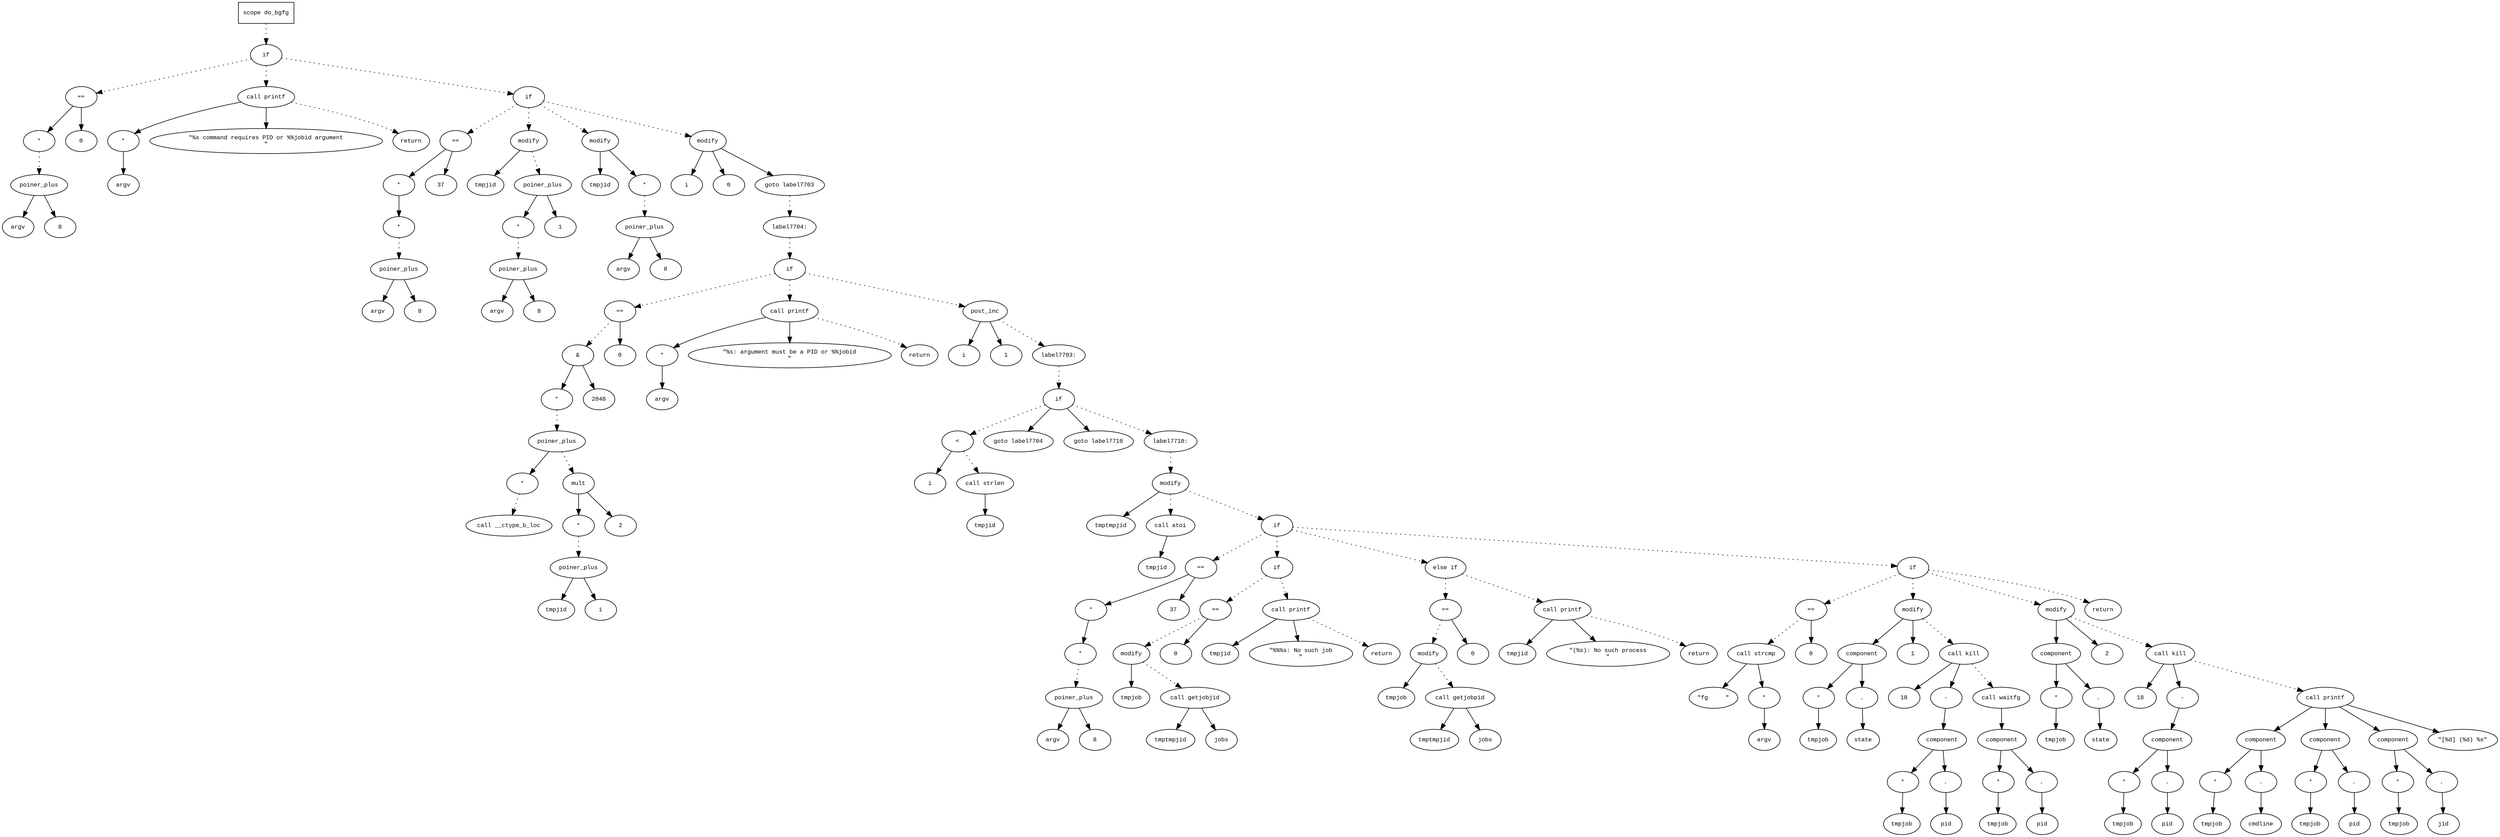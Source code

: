 digraph AST {
  graph [fontname="Times New Roman",fontsize=10];
  node  [fontname="Courier New",fontsize=10];
  edge  [fontname="Times New Roman",fontsize=10];

  node1 [label="scope do_bgfg",shape=box];
  node2 [label="if",shape=ellipse];
  node1 -> node2 [style=dotted];
  node3 [label="==",shape=ellipse];
  node4 [label="*",shape=ellipse];
  node5 [label="poiner_plus",shape=ellipse];
  node6 [label="argv",shape=ellipse];
  node5 -> node6;
  node7 [label="8",shape=ellipse];
  node5 -> node7;
  node4 -> node5 [style=dotted];
  node3 -> node4;
  node8 [label="0",shape=ellipse];
  node3 -> node8;
  node2 -> node3 [style=dotted];
  node9 [label="call printf",shape=ellipse];
  node10 [label="*",shape=ellipse];
  node11 [label="argv",shape=ellipse];
  node10 -> node11;
  node9 -> node10;
  node12 [label="\"%s command requires PID or %%jobid argument
\"",shape=ellipse];
  node9 -> node12;
  node2 -> node9 [style=dotted];
  node13 [label="return",shape=ellipse];
  node9 -> node13 [style=dotted];
  node14 [label="if",shape=ellipse];
  node2 -> node14 [style=dotted];
  node15 [label="==",shape=ellipse];
  node16 [label="*",shape=ellipse];
  node17 [label="*",shape=ellipse];
  node18 [label="poiner_plus",shape=ellipse];
  node19 [label="argv",shape=ellipse];
  node18 -> node19;
  node20 [label="8",shape=ellipse];
  node18 -> node20;
  node17 -> node18 [style=dotted];
  node16 -> node17;
  node15 -> node16;
  node21 [label="37",shape=ellipse];
  node15 -> node21;
  node14 -> node15 [style=dotted];
  node22 [label="modify",shape=ellipse];
  node23 [label="tmpjid",shape=ellipse];
  node22 -> node23;
  node24 [label="poiner_plus",shape=ellipse];
  node25 [label="*",shape=ellipse];
  node26 [label="poiner_plus",shape=ellipse];
  node27 [label="argv",shape=ellipse];
  node26 -> node27;
  node28 [label="8",shape=ellipse];
  node26 -> node28;
  node25 -> node26 [style=dotted];
  node24 -> node25;
  node29 [label="1",shape=ellipse];
  node24 -> node29;
  node22 -> node24 [style=dotted];
  node14 -> node22 [style=dotted];
  node30 [label="modify",shape=ellipse];
  node31 [label="tmpjid",shape=ellipse];
  node30 -> node31;
  node32 [label="*",shape=ellipse];
  node33 [label="poiner_plus",shape=ellipse];
  node34 [label="argv",shape=ellipse];
  node33 -> node34;
  node35 [label="8",shape=ellipse];
  node33 -> node35;
  node32 -> node33 [style=dotted];
  node30 -> node32;
  node14 -> node30 [style=dotted];
  node36 [label="modify",shape=ellipse];
  node37 [label="i",shape=ellipse];
  node36 -> node37;
  node38 [label="0",shape=ellipse];
  node36 -> node38;
  node14 -> node36 [style=dotted];
  node39 [label="goto label7703",shape=ellipse];
  node36 -> node39;
  node40 [label="label7704:",shape=ellipse];
  node39 -> node40 [style=dotted];
  node41 [label="if",shape=ellipse];
  node40 -> node41 [style=dotted];
  node42 [label="==",shape=ellipse];
  node43 [label="&",shape=ellipse];
  node44 [label="*",shape=ellipse];
  node45 [label="poiner_plus",shape=ellipse];
  node46 [label="*",shape=ellipse];
  node47 [label="call __ctype_b_loc",shape=ellipse];
  node46 -> node47 [style=dotted];
  node45 -> node46;
  node48 [label="mult",shape=ellipse];
  node49 [label="*",shape=ellipse];
  node50 [label="poiner_plus",shape=ellipse];
  node51 [label="tmpjid",shape=ellipse];
  node50 -> node51;
  node52 [label="i",shape=ellipse];
  node50 -> node52;
  node49 -> node50 [style=dotted];
  node48 -> node49;
  node53 [label="2",shape=ellipse];
  node48 -> node53;
  node45 -> node48 [style=dotted];
  node44 -> node45 [style=dotted];
  node43 -> node44;
  node54 [label="2048",shape=ellipse];
  node43 -> node54;
  node42 -> node43 [style=dotted];
  node55 [label="0",shape=ellipse];
  node42 -> node55;
  node41 -> node42 [style=dotted];
  node56 [label="call printf",shape=ellipse];
  node57 [label="*",shape=ellipse];
  node58 [label="argv",shape=ellipse];
  node57 -> node58;
  node56 -> node57;
  node59 [label="\"%s: argument must be a PID or %%jobid
\"",shape=ellipse];
  node56 -> node59;
  node41 -> node56 [style=dotted];
  node60 [label="return",shape=ellipse];
  node56 -> node60 [style=dotted];
  node61 [label="post_inc",shape=ellipse];
  node62 [label="i",shape=ellipse];
  node61 -> node62;
  node63 [label="1",shape=ellipse];
  node61 -> node63;
  node41 -> node61 [style=dotted];
  node64 [label="label7703:",shape=ellipse];
  node61 -> node64 [style=dotted];
  node65 [label="if",shape=ellipse];
  node64 -> node65 [style=dotted];
  node66 [label="<",shape=ellipse];
  node67 [label="i",shape=ellipse];
  node66 -> node67;
  node68 [label="call strlen",shape=ellipse];
  node69 [label="tmpjid",shape=ellipse];
  node68 -> node69;
  node66 -> node68 [style=dotted];
  node65 -> node66 [style=dotted];
  node70 [label="goto label7704",shape=ellipse];
  node65 -> node70;
  node71 [label="goto label7710",shape=ellipse];
  node65 -> node71;
  node72 [label="label7710:",shape=ellipse];
  node65 -> node72 [style=dotted];
  node73 [label="modify",shape=ellipse];
  node74 [label="tmptmpjid",shape=ellipse];
  node73 -> node74;
  node75 [label="call atoi",shape=ellipse];
  node76 [label="tmpjid",shape=ellipse];
  node75 -> node76;
  node73 -> node75 [style=dotted];
  node72 -> node73 [style=dotted];
  node77 [label="if",shape=ellipse];
  node73 -> node77 [style=dotted];
  node78 [label="==",shape=ellipse];
  node79 [label="*",shape=ellipse];
  node80 [label="*",shape=ellipse];
  node81 [label="poiner_plus",shape=ellipse];
  node82 [label="argv",shape=ellipse];
  node81 -> node82;
  node83 [label="8",shape=ellipse];
  node81 -> node83;
  node80 -> node81 [style=dotted];
  node79 -> node80;
  node78 -> node79;
  node84 [label="37",shape=ellipse];
  node78 -> node84;
  node77 -> node78 [style=dotted];
  node85 [label="if",shape=ellipse];
  node77 -> node85 [style=dotted];
  node86 [label="==",shape=ellipse];
  node87 [label="modify",shape=ellipse];
  node88 [label="tmpjob",shape=ellipse];
  node87 -> node88;
  node89 [label="call getjobjid",shape=ellipse];
  node90 [label="tmptmpjid",shape=ellipse];
  node89 -> node90;
  node91 [label="jobs",shape=ellipse];
  node89 -> node91;
  node87 -> node89 [style=dotted];
  node86 -> node87 [style=dotted];
  node92 [label="0",shape=ellipse];
  node86 -> node92;
  node85 -> node86 [style=dotted];
  node93 [label="call printf",shape=ellipse];
  node94 [label="tmpjid",shape=ellipse];
  node93 -> node94;
  node95 [label="\"%%%s: No such job
\"",shape=ellipse];
  node93 -> node95;
  node85 -> node93 [style=dotted];
  node96 [label="return",shape=ellipse];
  node93 -> node96 [style=dotted];
  node97 [label="else if",shape=ellipse];
  node77 -> node97 [style=dotted];
  node98 [label="==",shape=ellipse];
  node99 [label="modify",shape=ellipse];
  node100 [label="tmpjob",shape=ellipse];
  node99 -> node100;
  node101 [label="call getjobpid",shape=ellipse];
  node102 [label="tmptmpjid",shape=ellipse];
  node101 -> node102;
  node103 [label="jobs",shape=ellipse];
  node101 -> node103;
  node99 -> node101 [style=dotted];
  node98 -> node99 [style=dotted];
  node104 [label="0",shape=ellipse];
  node98 -> node104;
  node97 -> node98 [style=dotted];
  node105 [label="call printf",shape=ellipse];
  node106 [label="tmpjid",shape=ellipse];
  node105 -> node106;
  node107 [label="\"(%s): No such process
\"",shape=ellipse];
  node105 -> node107;
  node97 -> node105 [style=dotted];
  node108 [label="return",shape=ellipse];
  node105 -> node108 [style=dotted];
  node109 [label="if",shape=ellipse];
  node77 -> node109 [style=dotted];
  node110 [label="==",shape=ellipse];
  node111 [label="call strcmp",shape=ellipse];
  node112 [label="\"fg     \"",shape=ellipse];
  node111 -> node112;
  node113 [label="*",shape=ellipse];
  node114 [label="argv",shape=ellipse];
  node113 -> node114;
  node111 -> node113;
  node110 -> node111 [style=dotted];
  node115 [label="0",shape=ellipse];
  node110 -> node115;
  node109 -> node110 [style=dotted];
  node116 [label="modify",shape=ellipse];
  node117 [label="component",shape=ellipse];
  node116 -> node117;
  node118 [label="*",shape=ellipse];
  node119 [label="tmpjob",shape=ellipse];
  node118 -> node119;
  node117 -> node118;
  node120 [label=".",shape=ellipse];
  node117 -> node120;
  node121 [label="state",shape=ellipse];
  node120 -> node121;
  node122 [label="1",shape=ellipse];
  node116 -> node122;
  node109 -> node116 [style=dotted];
  node123 [label="call kill",shape=ellipse];
  node124 [label="18",shape=ellipse];
  node123 -> node124;
  node125 [label="-",shape=ellipse];
  node126 [label="component",shape=ellipse];
  node125 -> node126;
  node127 [label="*",shape=ellipse];
  node128 [label="tmpjob",shape=ellipse];
  node127 -> node128;
  node126 -> node127;
  node129 [label=".",shape=ellipse];
  node126 -> node129;
  node130 [label="pid",shape=ellipse];
  node129 -> node130;
  node123 -> node125;
  node116 -> node123 [style=dotted];
  node131 [label="call waitfg",shape=ellipse];
  node132 [label="component",shape=ellipse];
  node131 -> node132;
  node133 [label="*",shape=ellipse];
  node134 [label="tmpjob",shape=ellipse];
  node133 -> node134;
  node132 -> node133;
  node135 [label=".",shape=ellipse];
  node132 -> node135;
  node136 [label="pid",shape=ellipse];
  node135 -> node136;
  node123 -> node131 [style=dotted];
  node137 [label="modify",shape=ellipse];
  node138 [label="component",shape=ellipse];
  node137 -> node138;
  node139 [label="*",shape=ellipse];
  node140 [label="tmpjob",shape=ellipse];
  node139 -> node140;
  node138 -> node139;
  node141 [label=".",shape=ellipse];
  node138 -> node141;
  node142 [label="state",shape=ellipse];
  node141 -> node142;
  node143 [label="2",shape=ellipse];
  node137 -> node143;
  node109 -> node137 [style=dotted];
  node144 [label="call kill",shape=ellipse];
  node145 [label="18",shape=ellipse];
  node144 -> node145;
  node146 [label="-",shape=ellipse];
  node147 [label="component",shape=ellipse];
  node146 -> node147;
  node148 [label="*",shape=ellipse];
  node149 [label="tmpjob",shape=ellipse];
  node148 -> node149;
  node147 -> node148;
  node150 [label=".",shape=ellipse];
  node147 -> node150;
  node151 [label="pid",shape=ellipse];
  node150 -> node151;
  node144 -> node146;
  node137 -> node144 [style=dotted];
  node152 [label="call printf",shape=ellipse];
  node153 [label="component",shape=ellipse];
  node152 -> node153;
  node154 [label="*",shape=ellipse];
  node155 [label="tmpjob",shape=ellipse];
  node154 -> node155;
  node153 -> node154;
  node156 [label=".",shape=ellipse];
  node153 -> node156;
  node157 [label="cmdline",shape=ellipse];
  node156 -> node157;
  node158 [label="component",shape=ellipse];
  node152 -> node158;
  node159 [label="*",shape=ellipse];
  node160 [label="tmpjob",shape=ellipse];
  node159 -> node160;
  node158 -> node159;
  node161 [label=".",shape=ellipse];
  node158 -> node161;
  node162 [label="pid",shape=ellipse];
  node161 -> node162;
  node163 [label="component",shape=ellipse];
  node152 -> node163;
  node164 [label="*",shape=ellipse];
  node165 [label="tmpjob",shape=ellipse];
  node164 -> node165;
  node163 -> node164;
  node166 [label=".",shape=ellipse];
  node163 -> node166;
  node167 [label="jid",shape=ellipse];
  node166 -> node167;
  node168 [label="\"[%d] (%d) %s\"",shape=ellipse];
  node152 -> node168;
  node144 -> node152 [style=dotted];
  node169 [label="return",shape=ellipse];
  node109 -> node169 [style=dotted];
} 